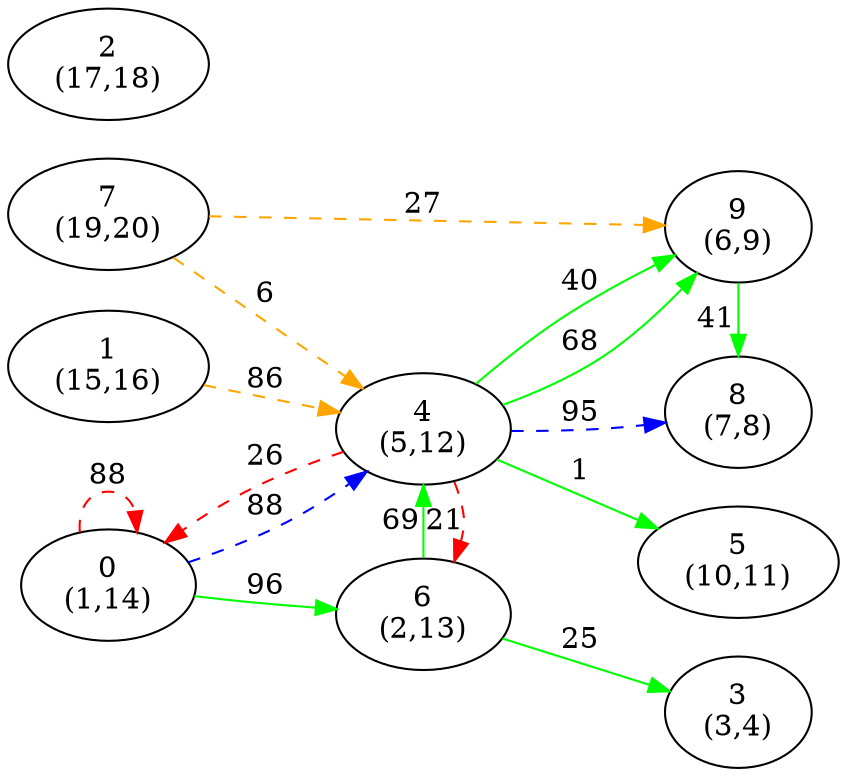 digraph G {
ranksep = "equally";
rankdir = LR;
{rank = same; "0
(1,14)"; };
{rank = same; "6
(2,13)"; "4
(5,12)"; };
{rank = same; "3
(3,4)"; "9
(6,9)"; "5
(10,11)"; "8
(7,8)"; };
{rank = same; };
{rank = same; "1
(15,16)"; };
{rank = same; };
{rank = same; "2
(17,18)"; };
{rank = same; "7
(19,20)"; };
{rank = same; };
"0
(1,14)"->"6
(2,13)"[label="96" color = "green"];
"0
(1,14)"->"4
(5,12)"[label="88" color = "blue" style = "dashed"];
"0
(1,14)"->"0
(1,14)"[label="88" color = "red" style = "dashed"];
"6
(2,13)"->"3
(3,4)"[label="25" color = "green"];
"6
(2,13)"->"4
(5,12)"[label="69" color = "green"];
"4
(5,12)"->"9
(6,9)"[label="40" color = "green"];
"4
(5,12)"->"6
(2,13)"[label="21" color = "red" style = "dashed"];
"4
(5,12)"->"5
(10,11)"[label="1" color = "green"];
"4
(5,12)"->"0
(1,14)"[label="26" color = "red" style = "dashed"];
"4
(5,12)"->"9
(6,9)"[label="68" color = "green"];
"4
(5,12)"->"8
(7,8)"[label="95" color = "blue" style = "dashed"];
"3
(3,4)"
"9
(6,9)"->"8
(7,8)"[label="41" color = "green"];
"5
(10,11)"
"8
(7,8)"
"1
(15,16)"->"4
(5,12)"[label="86" color = "orange" style = "dashed"];
"2
(17,18)"
"7
(19,20)"->"4
(5,12)"[label="6" color = "orange" style = "dashed"];
"7
(19,20)"->"9
(6,9)"[label="27" color = "orange" style = "dashed"];
}
